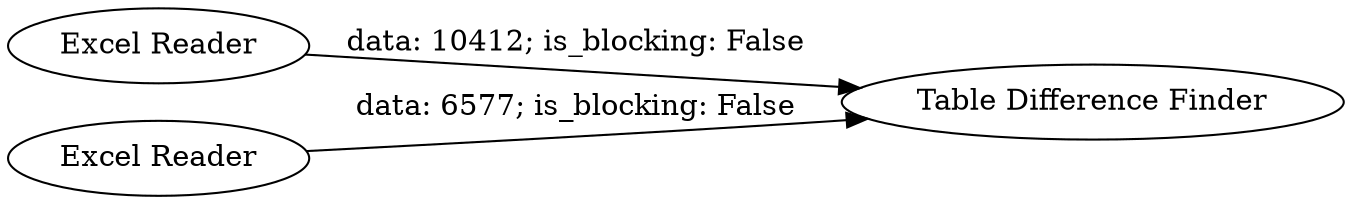 digraph {
	"3417291121811365131_57" [label="Excel Reader"]
	"3417291121811365131_58" [label="Table Difference Finder"]
	"3417291121811365131_56" [label="Excel Reader"]
	"3417291121811365131_56" -> "3417291121811365131_58" [label="data: 6577; is_blocking: False"]
	"3417291121811365131_57" -> "3417291121811365131_58" [label="data: 10412; is_blocking: False"]
	rankdir=LR
}
